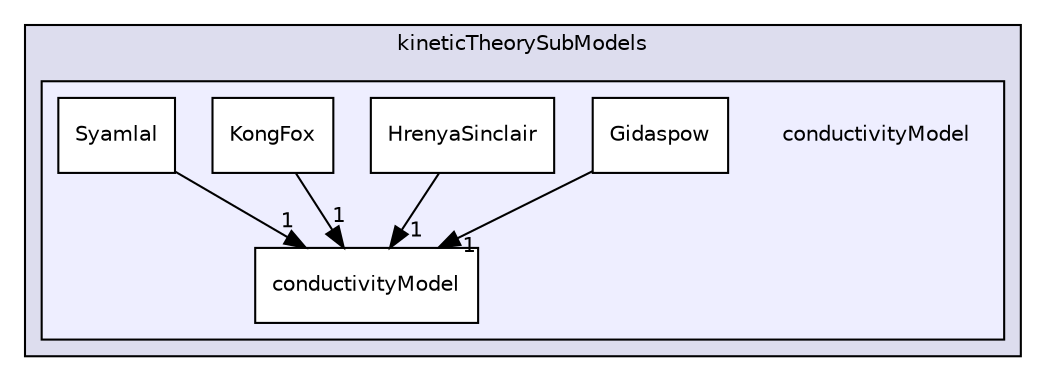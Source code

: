 digraph "conductivityModel" {
  bgcolor=transparent;
  compound=true
  node [ fontsize="10", fontname="Helvetica"];
  edge [ labelfontsize="10", labelfontname="Helvetica"];
  subgraph clusterdir_f981a973cbcfb4102e151acd659ce85e {
    graph [ bgcolor="#ddddee", pencolor="black", label="kineticTheorySubModels" fontname="Helvetica", fontsize="10", URL="dir_f981a973cbcfb4102e151acd659ce85e.html"]
  subgraph clusterdir_b29886e84509c533598e159119498b2a {
    graph [ bgcolor="#eeeeff", pencolor="black", label="" URL="dir_b29886e84509c533598e159119498b2a.html"];
    dir_b29886e84509c533598e159119498b2a [shape=plaintext label="conductivityModel"];
    dir_735e6a4235ccebe2eb1ec95087c92d50 [shape=box label="conductivityModel" color="black" fillcolor="white" style="filled" URL="dir_735e6a4235ccebe2eb1ec95087c92d50.html"];
    dir_c001e41574e53247d0f992d296701f36 [shape=box label="Gidaspow" color="black" fillcolor="white" style="filled" URL="dir_c001e41574e53247d0f992d296701f36.html"];
    dir_77d32d963d915532b34e6e71d9b1e03b [shape=box label="HrenyaSinclair" color="black" fillcolor="white" style="filled" URL="dir_77d32d963d915532b34e6e71d9b1e03b.html"];
    dir_620b591ec48e2a14b3412457f31395a4 [shape=box label="KongFox" color="black" fillcolor="white" style="filled" URL="dir_620b591ec48e2a14b3412457f31395a4.html"];
    dir_453ca7e86452af5c19f002e2358f0b95 [shape=box label="Syamlal" color="black" fillcolor="white" style="filled" URL="dir_453ca7e86452af5c19f002e2358f0b95.html"];
  }
  }
  dir_77d32d963d915532b34e6e71d9b1e03b->dir_735e6a4235ccebe2eb1ec95087c92d50 [headlabel="1", labeldistance=1.5 headhref="dir_000184_000085.html"];
  dir_453ca7e86452af5c19f002e2358f0b95->dir_735e6a4235ccebe2eb1ec95087c92d50 [headlabel="1", labeldistance=1.5 headhref="dir_000346_000085.html"];
  dir_620b591ec48e2a14b3412457f31395a4->dir_735e6a4235ccebe2eb1ec95087c92d50 [headlabel="1", labeldistance=1.5 headhref="dir_000202_000085.html"];
  dir_c001e41574e53247d0f992d296701f36->dir_735e6a4235ccebe2eb1ec95087c92d50 [headlabel="1", labeldistance=1.5 headhref="dir_000168_000085.html"];
}
